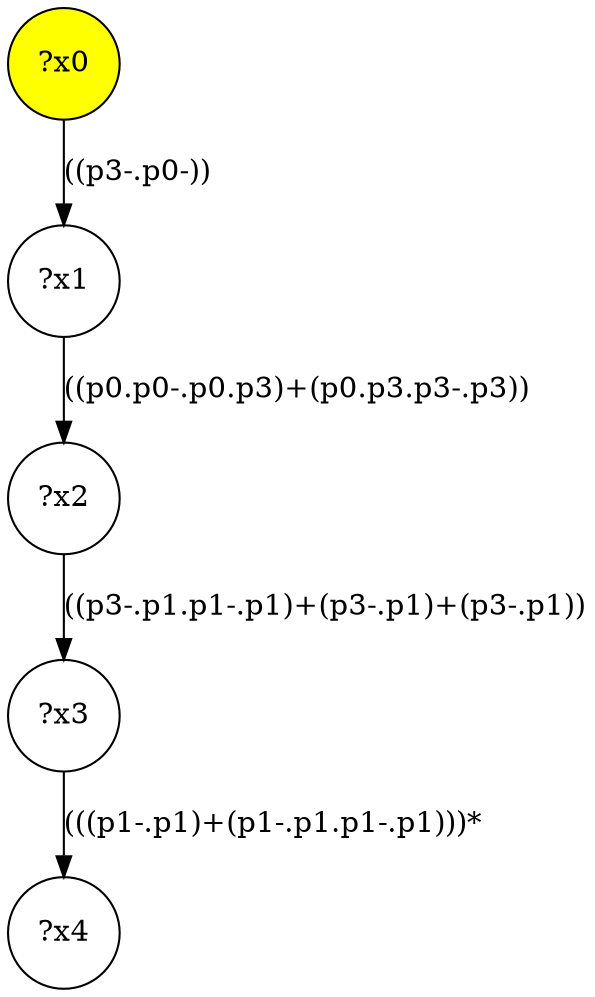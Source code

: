 digraph g {
	x0 [fillcolor="yellow", style="filled," shape=circle, label="?x0"];
	x1 [shape=circle, label="?x1"];
	x0 -> x1 [label="((p3-.p0-))"];
	x2 [shape=circle, label="?x2"];
	x1 -> x2 [label="((p0.p0-.p0.p3)+(p0.p3.p3-.p3))"];
	x3 [shape=circle, label="?x3"];
	x2 -> x3 [label="((p3-.p1.p1-.p1)+(p3-.p1)+(p3-.p1))"];
	x4 [shape=circle, label="?x4"];
	x3 -> x4 [label="(((p1-.p1)+(p1-.p1.p1-.p1)))*"];
}
